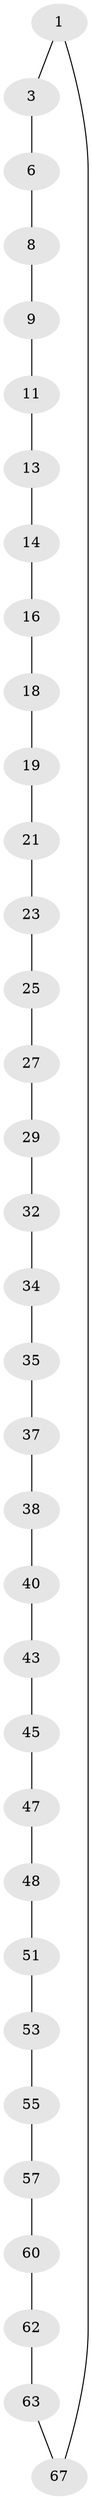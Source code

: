 // original degree distribution, {2: 1.0}
// Generated by graph-tools (version 1.1) at 2025/20/03/04/25 18:20:02]
// undirected, 34 vertices, 34 edges
graph export_dot {
graph [start="1"]
  node [color=gray90,style=filled];
  1 [super="+2"];
  3 [super="+4"];
  6 [super="+7"];
  8;
  9 [super="+10"];
  11 [super="+12"];
  13;
  14 [super="+15"];
  16 [super="+17"];
  18;
  19 [super="+20"];
  21 [super="+22"];
  23 [super="+24"];
  25 [super="+26"];
  27 [super="+28"];
  29 [super="+30"];
  32 [super="+33"];
  34;
  35 [super="+36"];
  37;
  38 [super="+39"];
  40 [super="+41"];
  43 [super="+44"];
  45 [super="+46"];
  47;
  48 [super="+49"];
  51 [super="+52"];
  53 [super="+54"];
  55 [super="+56"];
  57 [super="+58"];
  60 [super="+61"];
  62;
  63 [super="+64"];
  67 [super="+68"];
  1 -- 3;
  1 -- 67;
  3 -- 6;
  6 -- 8;
  8 -- 9;
  9 -- 11;
  11 -- 13;
  13 -- 14;
  14 -- 16;
  16 -- 18;
  18 -- 19;
  19 -- 21;
  21 -- 23;
  23 -- 25;
  25 -- 27;
  27 -- 29;
  29 -- 32;
  32 -- 34;
  34 -- 35;
  35 -- 37;
  37 -- 38;
  38 -- 40;
  40 -- 43;
  43 -- 45;
  45 -- 47;
  47 -- 48;
  48 -- 51;
  51 -- 53;
  53 -- 55;
  55 -- 57;
  57 -- 60;
  60 -- 62;
  62 -- 63;
  63 -- 67;
}
